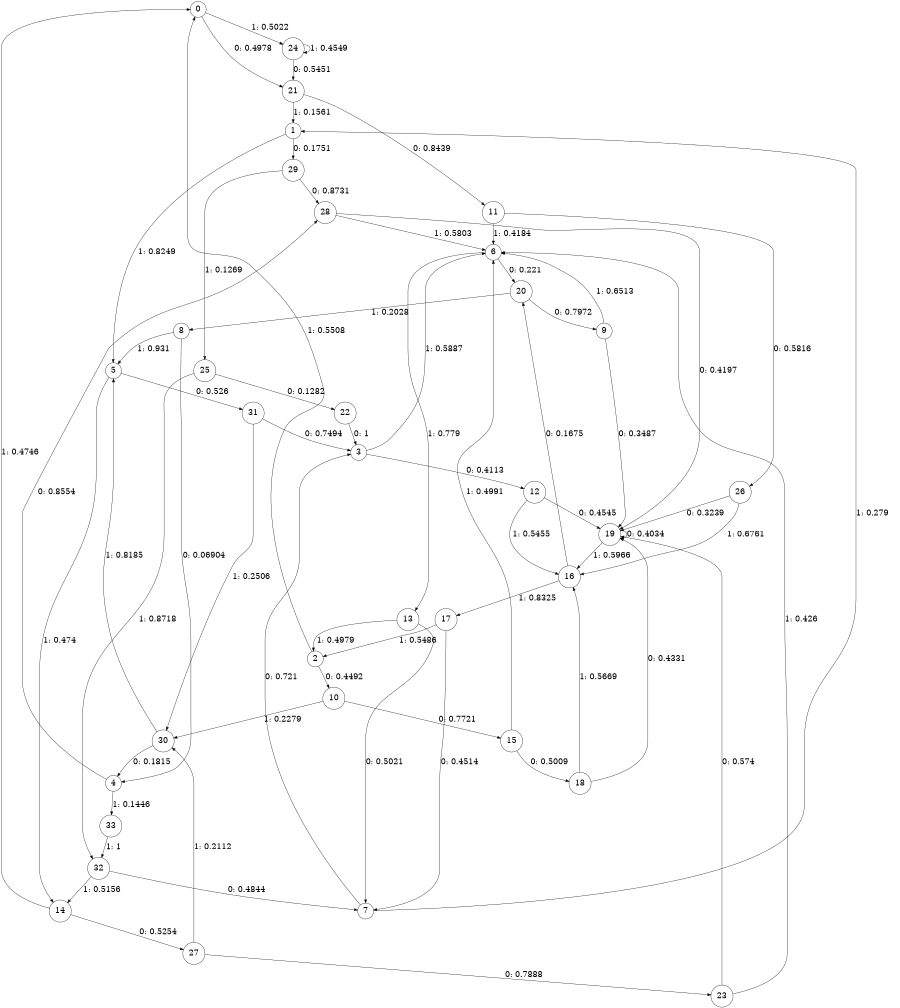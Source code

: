 digraph "ch33faceL9" {
size = "6,8.5";
ratio = "fill";
node [shape = circle];
node [fontsize = 24];
edge [fontsize = 24];
0 -> 21 [label = "0: 0.4978   "];
0 -> 24 [label = "1: 0.5022   "];
1 -> 29 [label = "0: 0.1751   "];
1 -> 5 [label = "1: 0.8249   "];
2 -> 10 [label = "0: 0.4492   "];
2 -> 0 [label = "1: 0.5508   "];
3 -> 12 [label = "0: 0.4113   "];
3 -> 6 [label = "1: 0.5887   "];
4 -> 28 [label = "0: 0.8554   "];
4 -> 33 [label = "1: 0.1446   "];
5 -> 31 [label = "0: 0.526    "];
5 -> 14 [label = "1: 0.474    "];
6 -> 20 [label = "0: 0.221    "];
6 -> 13 [label = "1: 0.779    "];
7 -> 3 [label = "0: 0.721    "];
7 -> 1 [label = "1: 0.279    "];
8 -> 4 [label = "0: 0.06904  "];
8 -> 5 [label = "1: 0.931    "];
9 -> 19 [label = "0: 0.3487   "];
9 -> 6 [label = "1: 0.6513   "];
10 -> 15 [label = "0: 0.7721   "];
10 -> 30 [label = "1: 0.2279   "];
11 -> 26 [label = "0: 0.5816   "];
11 -> 6 [label = "1: 0.4184   "];
12 -> 19 [label = "0: 0.4545   "];
12 -> 16 [label = "1: 0.5455   "];
13 -> 7 [label = "0: 0.5021   "];
13 -> 2 [label = "1: 0.4979   "];
14 -> 27 [label = "0: 0.5254   "];
14 -> 0 [label = "1: 0.4746   "];
15 -> 18 [label = "0: 0.5009   "];
15 -> 6 [label = "1: 0.4991   "];
16 -> 20 [label = "0: 0.1675   "];
16 -> 17 [label = "1: 0.8325   "];
17 -> 7 [label = "0: 0.4514   "];
17 -> 2 [label = "1: 0.5486   "];
18 -> 19 [label = "0: 0.4331   "];
18 -> 16 [label = "1: 0.5669   "];
19 -> 19 [label = "0: 0.4034   "];
19 -> 16 [label = "1: 0.5966   "];
20 -> 9 [label = "0: 0.7972   "];
20 -> 8 [label = "1: 0.2028   "];
21 -> 11 [label = "0: 0.8439   "];
21 -> 1 [label = "1: 0.1561   "];
22 -> 3 [label = "0: 1        "];
23 -> 19 [label = "0: 0.574    "];
23 -> 6 [label = "1: 0.426    "];
24 -> 21 [label = "0: 0.5451   "];
24 -> 24 [label = "1: 0.4549   "];
25 -> 22 [label = "0: 0.1282   "];
25 -> 32 [label = "1: 0.8718   "];
26 -> 19 [label = "0: 0.3239   "];
26 -> 16 [label = "1: 0.6761   "];
27 -> 23 [label = "0: 0.7888   "];
27 -> 30 [label = "1: 0.2112   "];
28 -> 19 [label = "0: 0.4197   "];
28 -> 6 [label = "1: 0.5803   "];
29 -> 28 [label = "0: 0.8731   "];
29 -> 25 [label = "1: 0.1269   "];
30 -> 4 [label = "0: 0.1815   "];
30 -> 5 [label = "1: 0.8185   "];
31 -> 3 [label = "0: 0.7494   "];
31 -> 30 [label = "1: 0.2506   "];
32 -> 7 [label = "0: 0.4844   "];
32 -> 14 [label = "1: 0.5156   "];
33 -> 32 [label = "1: 1        "];
}